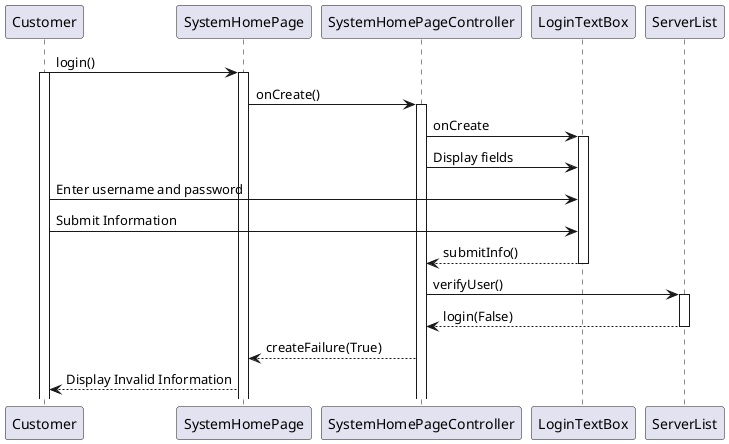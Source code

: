 @startuml
Customer -> SystemHomePage : login()
activate Customer
activate SystemHomePage
SystemHomePage -> SystemHomePageController : onCreate()
activate SystemHomePageController
SystemHomePageController -> LoginTextBox : onCreate
activate LoginTextBox
SystemHomePageController -> LoginTextBox : Display fields
Customer -> LoginTextBox : Enter username and password
Customer-> LoginTextBox : Submit Information
LoginTextBox --> SystemHomePageController : submitInfo()
deactivate LoginTextBox
SystemHomePageController -> ServerList : verifyUser()
activate ServerList
ServerList --> SystemHomePageController : login(False)
deactivate ServerList
SystemHomePageController --> SystemHomePage : createFailure(True)
SystemHomePage --> Customer: Display Invalid Information
@enduml